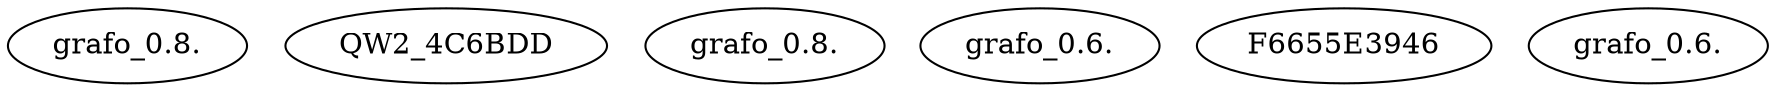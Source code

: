strict graph  {
"./MALWR/familia_6/grafo_0.8.dot" [label="grafo_0.8."];
"./MALWR/familia_6/QW2_4C6BDDCCA2695D6202DF38708E14FC7E" [label=QW2_4C6BDD];
"./MALWR/familia_6/grafo_0.8.png" [label="grafo_0.8."];
"./MALWR/familia_6/grafo_0.6.png" [label="grafo_0.6."];
"./MALWR/familia_6/F6655E39465C2FF5B016980D918EA028" [label=F6655E3946];
"./MALWR/familia_6/grafo_0.6.dot" [label="grafo_0.6."];
}
